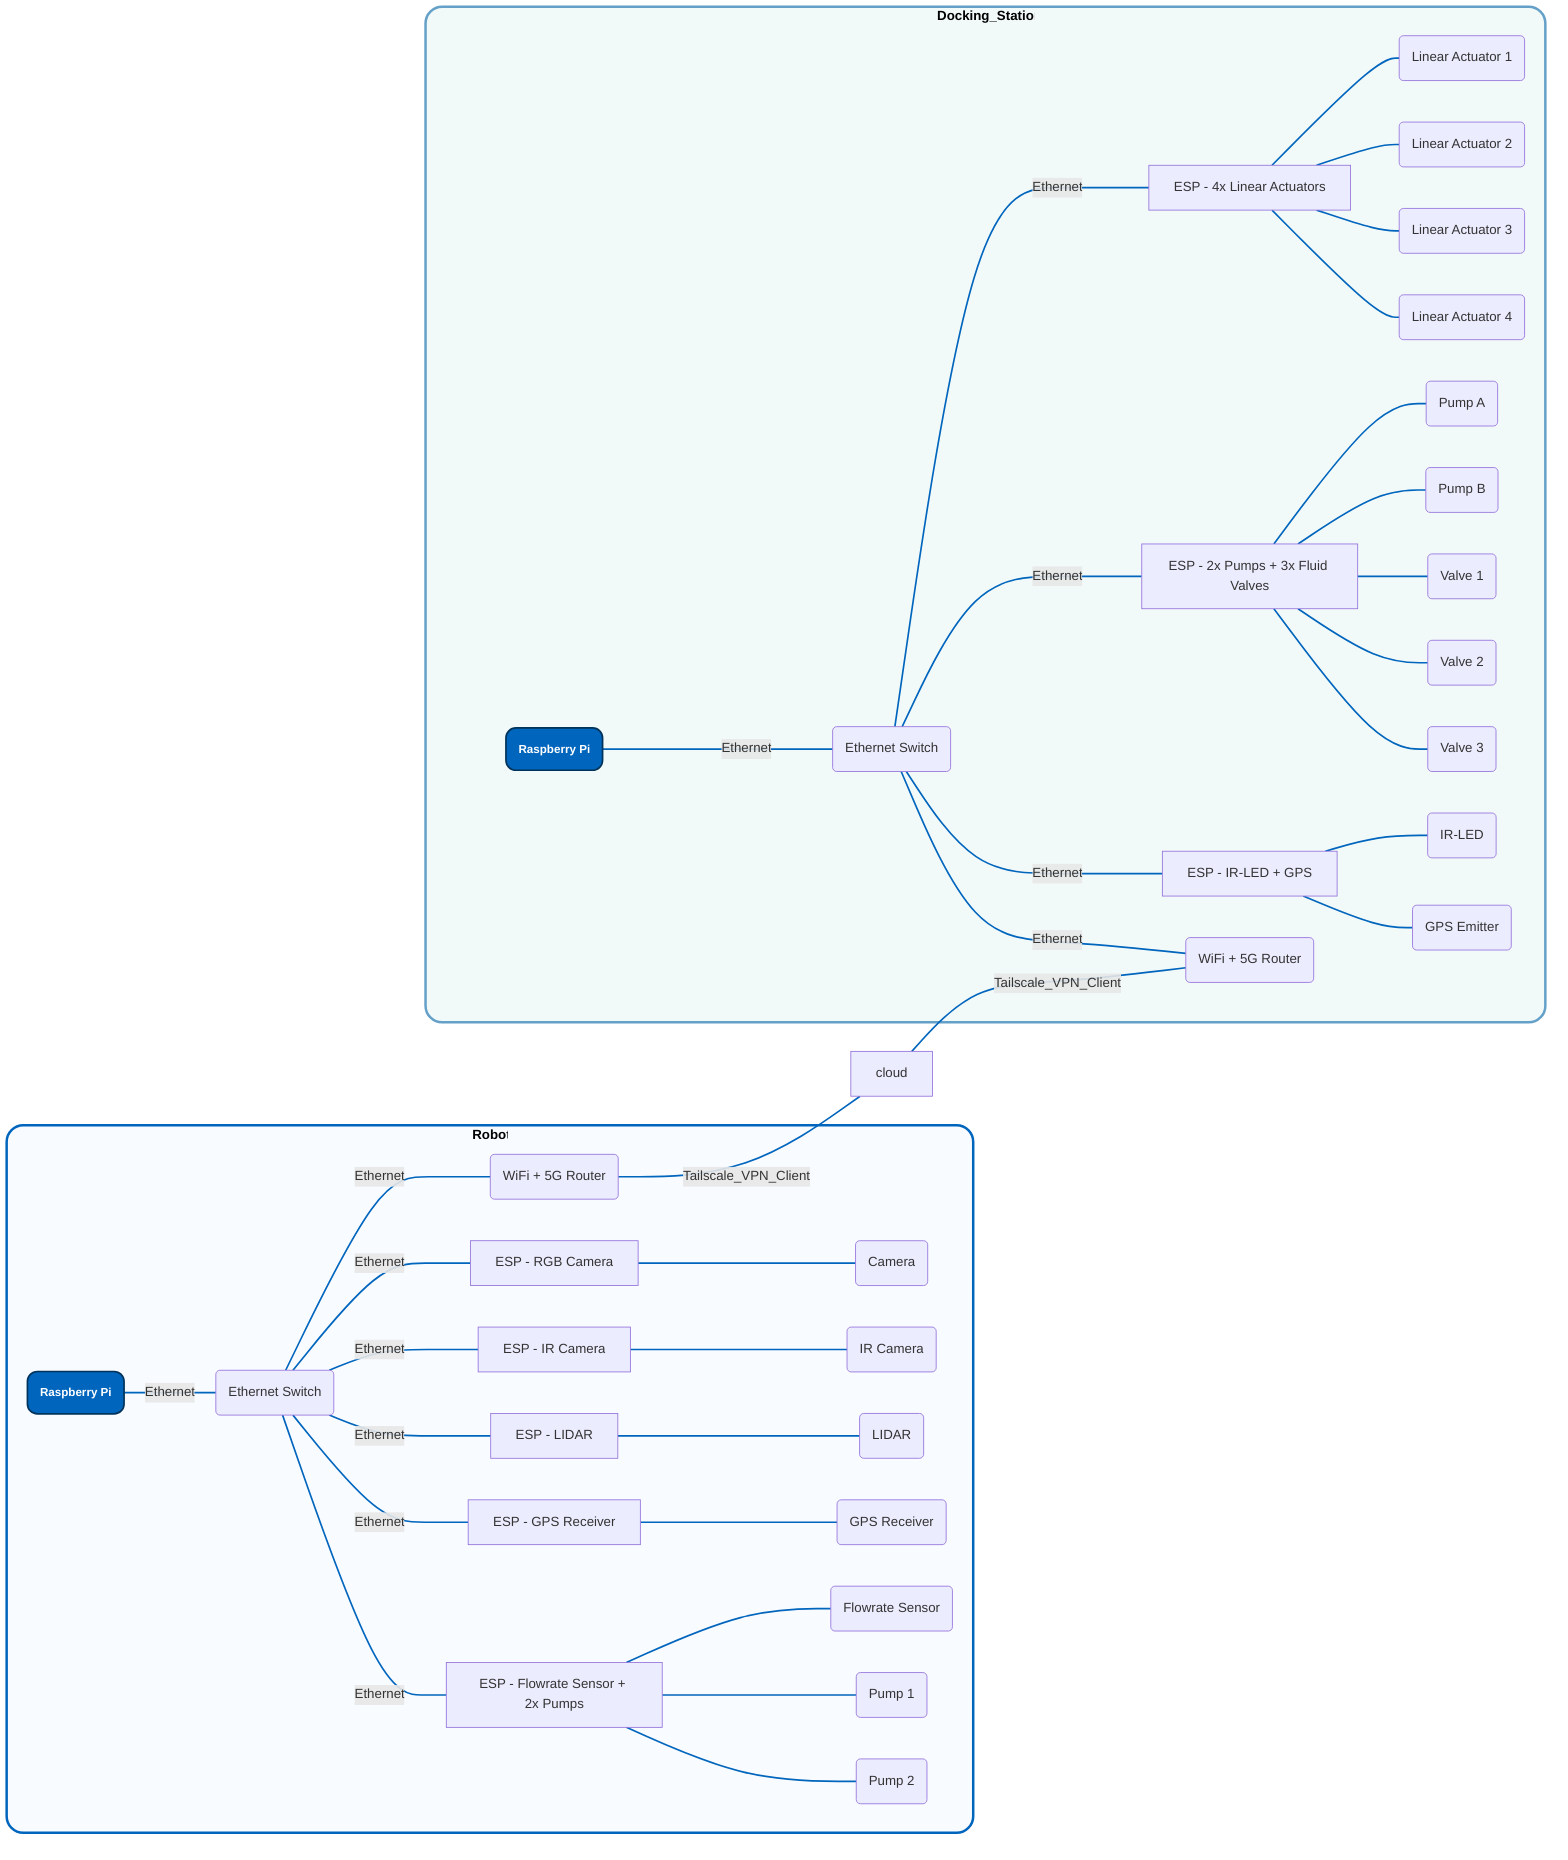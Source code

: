%%```mermaid
graph LR

  %% === ROBOTER ===
  subgraph Robot
    PiR(Raspberry Pi):::tumBlue
    WiFiR(WiFi + 5G Router)
    Switch(Ethernet Switch)

    %% Sensor-ESPs
    ESP_Cam[ESP - RGB Camera]
    ESP_IR[ESP - IR Camera]
    ESP_LIDAR[ESP - LIDAR]
    ESP_GPSR[ESP - GPS Receiver]
    ESP_FlowPump[ESP - Flowrate Sensor + 2x Pumps]

    %% Sensoren & Aktoren
    Cam(Camera)
    IR(IR Camera)
    LIDAR(LIDAR)
    GPSR(GPS Receiver)
    Flow(Flowrate Sensor)
    Pump1(Pump 1)
    Pump2(Pump 2)

    %% Verbindungen intern
    Switch ---|Ethernet| WiFiR 
    PiR ---|Ethernet| Switch
    Switch ---|Ethernet| ESP_Cam
    Switch ---|Ethernet| ESP_IR
    Switch ---|Ethernet| ESP_LIDAR
    Switch ---|Ethernet| ESP_GPSR
    Switch ---|Ethernet| ESP_FlowPump

    ESP_Cam --- Cam
    ESP_IR --- IR
    ESP_LIDAR --- LIDAR
    ESP_GPSR --- GPSR
    ESP_FlowPump --- Flow
    ESP_FlowPump --- Pump1 & Pump2
  end

  %% === DOCKINGSTATION ===
  subgraph Docking_Station
    PiD(Raspberry Pi):::tumBlue
    SwitchDock(Ethernet Switch)

    %% ESP-Controller nach Gruppen
    ESP_Actuator[ESP - 4x Linear Actuators]
    ESP_Fluid[ESP - 2x Pumps + 3x Fluid Valves]
    ESP_Signal[ESP - IR-LED + GPS]

    %% Aktoren
    LA1(Linear Actuator 1)
    LA2(Linear Actuator 2)
    LA3(Linear Actuator 3)
    LA4(Linear Actuator 4)

    DPump1(Pump A)
    DPump2(Pump B)
    Valve1(Valve 1)
    Valve2(Valve 2)
    Valve3(Valve 3)

    IRLED(IR-LED)
    GPS_Tx(GPS Emitter)

    %% Verbindungen Dock
    PiD ---|Ethernet| SwitchDock ---|Ethernet| ESP_Signal
    SwitchDock --- |Ethernet| ESP_Actuator
    SwitchDock --- |Ethernet| ESP_Fluid
    SwitchDock --- |Ethernet| WiFiD(WiFi + 5G Router)

    ESP_Actuator --- LA1 & LA2 & LA3 & LA4
    ESP_Fluid --- DPump1 & DPump2 & Valve1 & Valve2 & Valve3
    ESP_Signal --- IRLED & GPS_Tx
  end

  %% === ROS2 Netzwerkkommunikation ===
  WiFiR ---|Tailscale_VPN_Client| cloud
  cloud---|Tailscale_VPN_Client| WiFiD
  
    %% === Styles ===
    %% TUM Farben und modernes Design für alle Diagramme
    %% --- BASIS-STYLES ---
    classDef tumBlue fill:#0065BD,stroke:#003359,stroke-width:2px,color:#ffffff,rx:12,ry:12,font-size:14px,font-weight:bold;

    classDef tumLightBlue fill:#64A0C8,stroke:#003359,stroke-width:2px,color:#ffffff,rx:12,ry:12,font-size:14px,font-weight:bold;

    classDef tumOrange fill:#E87722,stroke:#B85A1A,stroke-width:2px,color:#ffffff,rx:12,ry:12,font-size:14px,font-weight:bold;

    classDef tumGreen fill:#A2AD00,stroke:#7A8500,stroke-width:2px,color:#ffffff,rx:12,ry:12,font-size:14px,font-weight:bold;

    %% --- SUBGRAPH-STYLES ---
    style Robot fill:#F8FBFF,stroke:#0065BD,stroke-width:3px,rx:20,ry:20,color:#000000,font-size:16px,font-weight:bold;

    style Docking_Station fill:#F2FAF9,stroke:#64A0C8,stroke-width:3px,rx:20,ry:20,color:#000000,font-size:16px,font-weight:bold;

    %% Alle Verbindungen einheitlich stylen
    linkStyle default stroke:#0065BD,stroke-width:2px;
%%```